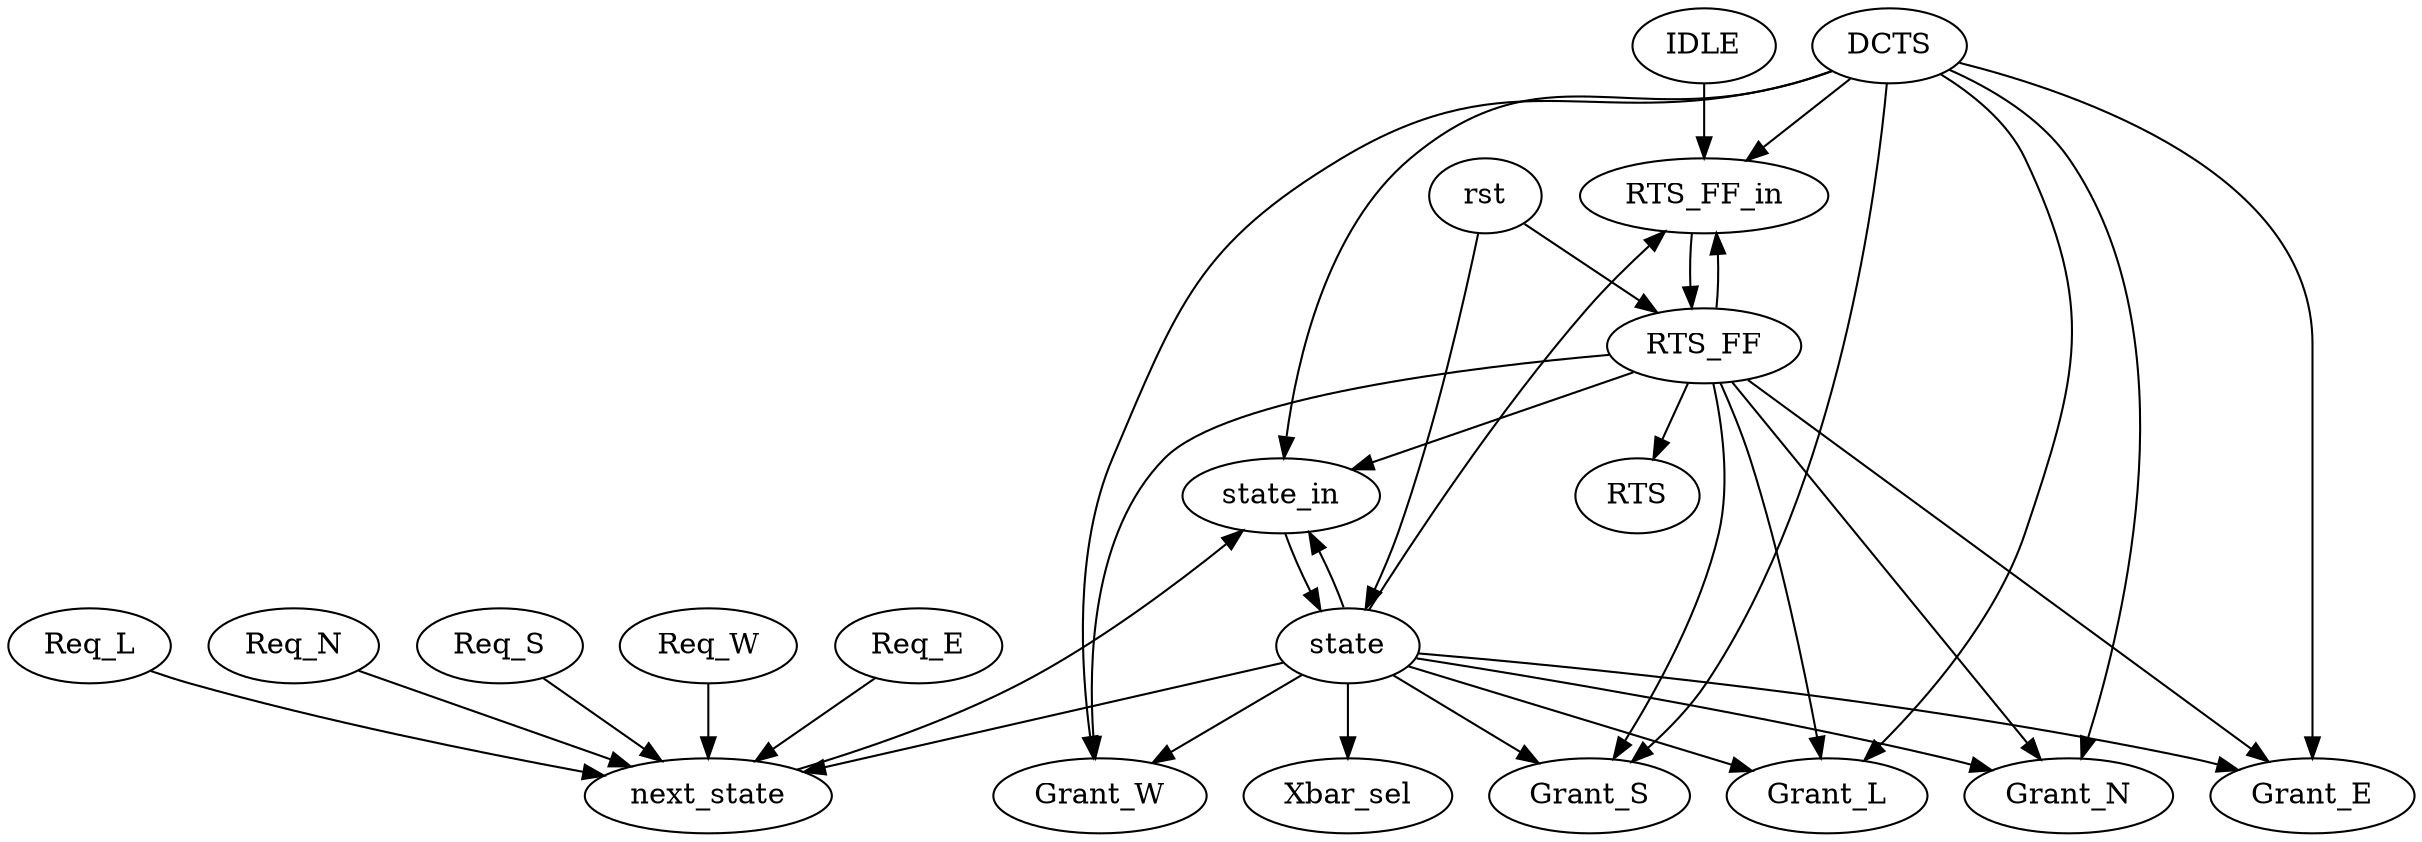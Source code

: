 strict digraph "" {
	IDLE -> RTS_FF_in	 [weight=3.0];
	Req_S -> next_state	 [weight=22.0];
	Req_W -> next_state	 [weight=23.0];
	RTS_FF_in -> RTS_FF	 [weight=1.0];
	state -> Grant_L	 [weight=6.0];
	state -> Grant_N	 [weight=6.0];
	state -> Grant_E	 [weight=6.0];
	state -> RTS_FF_in	 [weight=3.0];
	state -> state_in	 [weight=1.0];
	state -> next_state	 [weight=36.0];
	state -> Grant_W	 [weight=6.0];
	state -> Xbar_sel	 [weight=36.0];
	state -> Grant_S	 [weight=6.0];
	DCTS -> Grant_L	 [weight=1.0];
	DCTS -> Grant_N	 [weight=1.0];
	DCTS -> Grant_E	 [weight=1.0];
	DCTS -> RTS_FF_in	 [weight=2.0];
	DCTS -> state_in	 [weight=2.0];
	DCTS -> Grant_W	 [weight=1.0];
	DCTS -> Grant_S	 [weight=1.0];
	RTS_FF -> Grant_L	 [weight=1.0];
	RTS_FF -> Grant_N	 [weight=1.0];
	RTS_FF -> Grant_E	 [weight=1.0];
	RTS_FF -> RTS_FF_in	 [weight=2.0];
	RTS_FF -> state_in	 [weight=2.0];
	RTS_FF -> RTS	 [weight=1.0];
	RTS_FF -> Grant_W	 [weight=1.0];
	RTS_FF -> Grant_S	 [weight=1.0];
	state_in -> state	 [weight=1.0];
	Req_E -> next_state	 [weight=24.0];
	rst -> state	 [weight=2.0];
	rst -> RTS_FF	 [weight=2.0];
	next_state -> state_in	 [weight=1.0];
	Req_L -> next_state	 [weight=26.0];
	Req_N -> next_state	 [weight=25.0];
}

